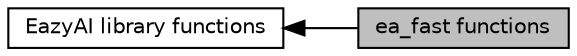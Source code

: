digraph "ea_fast functions"
{
  bgcolor="transparent";
  edge [fontname="Helvetica",fontsize="10",labelfontname="Helvetica",labelfontsize="10"];
  node [fontname="Helvetica",fontsize="10",shape=box];
  rankdir=LR;
  Node2 [label="EazyAI library functions",height=0.2,width=0.4,color="black",URL="$da/d24/group__eazyai-api-details.html",tooltip="Definition of functions in EazyAI library."];
  Node1 [label="ea_fast functions",height=0.2,width=0.4,color="black", fillcolor="grey75", style="filled", fontcolor="black",tooltip="Definition of ea_fast functions."];
  Node2->Node1 [shape=plaintext, dir="back", style="solid"];
}
